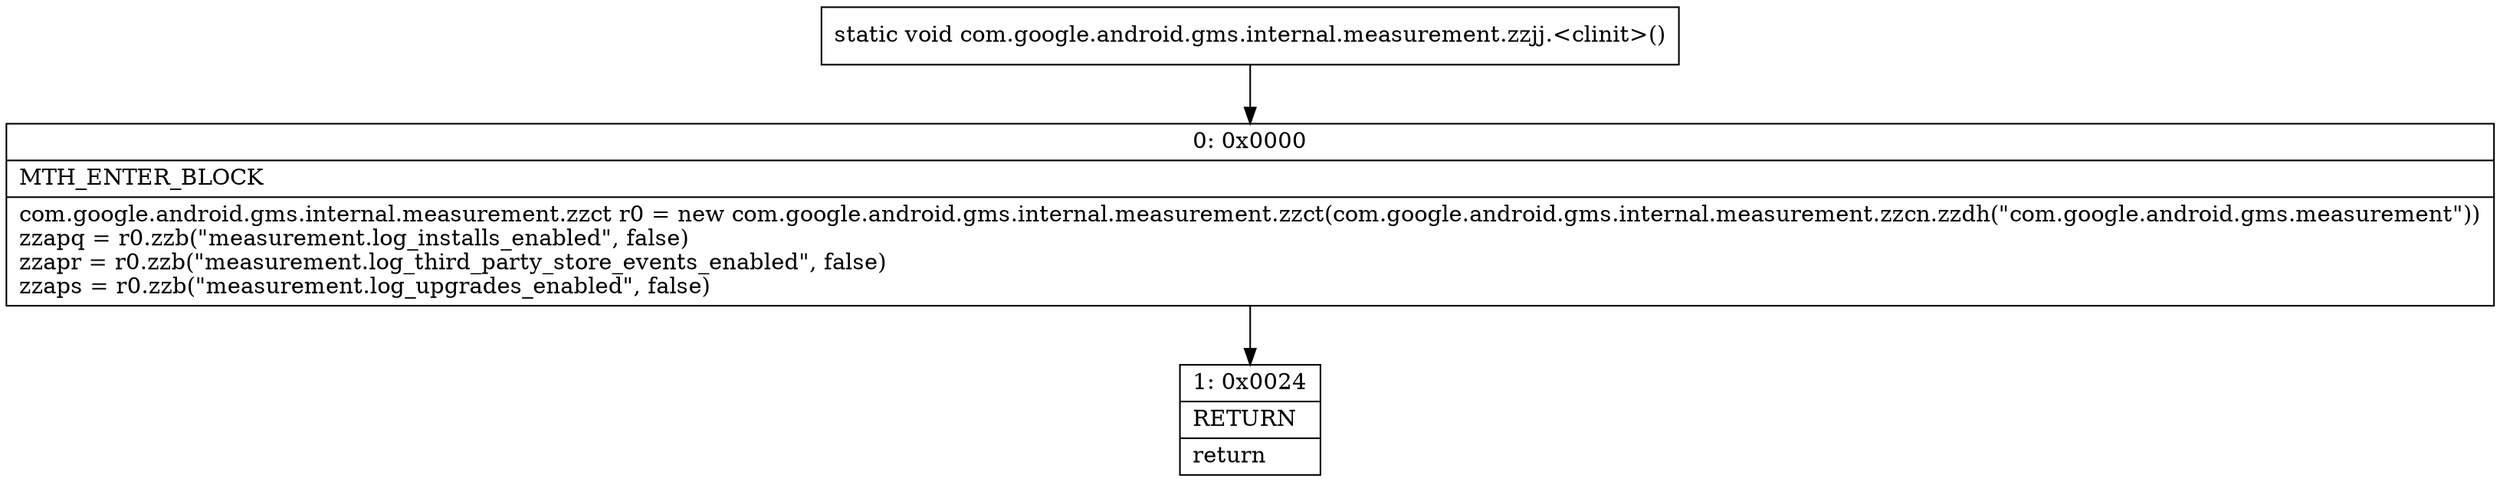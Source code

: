 digraph "CFG forcom.google.android.gms.internal.measurement.zzjj.\<clinit\>()V" {
Node_0 [shape=record,label="{0\:\ 0x0000|MTH_ENTER_BLOCK\l|com.google.android.gms.internal.measurement.zzct r0 = new com.google.android.gms.internal.measurement.zzct(com.google.android.gms.internal.measurement.zzcn.zzdh(\"com.google.android.gms.measurement\"))\lzzapq = r0.zzb(\"measurement.log_installs_enabled\", false)\lzzapr = r0.zzb(\"measurement.log_third_party_store_events_enabled\", false)\lzzaps = r0.zzb(\"measurement.log_upgrades_enabled\", false)\l}"];
Node_1 [shape=record,label="{1\:\ 0x0024|RETURN\l|return\l}"];
MethodNode[shape=record,label="{static void com.google.android.gms.internal.measurement.zzjj.\<clinit\>() }"];
MethodNode -> Node_0;
Node_0 -> Node_1;
}


